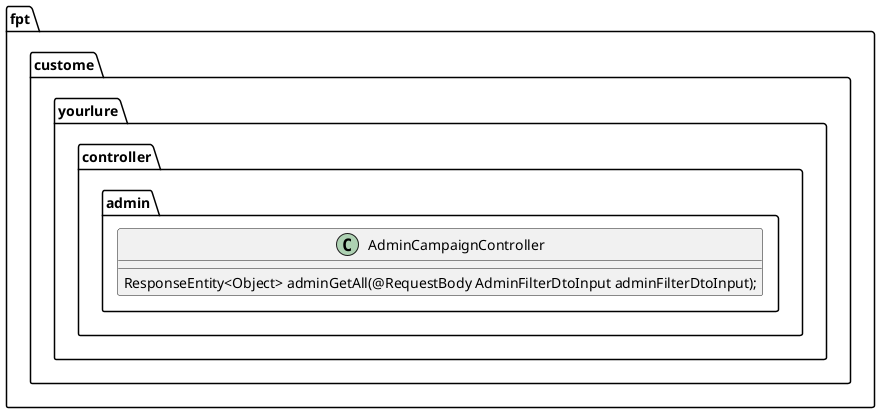 @startuml
'https://plantuml.com/object-diagram

package fpt.custome.yourlure{
package fpt.custome.yourlure.controller{
package fpt.custome.yourlure.controller.admin{
class AdminCampaignController{
  ResponseEntity<Object> adminGetAll(@RequestBody AdminFilterDtoInput adminFilterDtoInput);

}
}
}
}
@enduml
